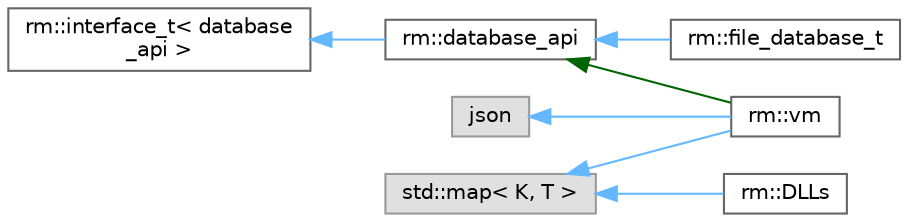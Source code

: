 digraph "Иерархия классов. Графический вид."
{
 // LATEX_PDF_SIZE
  bgcolor="transparent";
  edge [fontname=Helvetica,fontsize=10,labelfontname=Helvetica,labelfontsize=10];
  node [fontname=Helvetica,fontsize=10,shape=box,height=0.2,width=0.4];
  rankdir="LR";
  Node0 [id="Node000000",label="rm::interface_t\< database\l_api \>",height=0.2,width=0.4,color="grey40", fillcolor="white", style="filled",URL="$classrm_1_1interface__t.html",tooltip=" "];
  Node0 -> Node1 [id="edge5_Node000000_Node000001",dir="back",color="steelblue1",style="solid",tooltip=" "];
  Node1 [id="Node000001",label="rm::database_api",height=0.2,width=0.4,color="grey40", fillcolor="white", style="filled",URL="$classrm_1_1database__api.html",tooltip="Абстрактный интерфейс для работы с сущностями базы данных через JSON."];
  Node1 -> Node2 [id="edge6_Node000001_Node000002",dir="back",color="steelblue1",style="solid",tooltip=" "];
  Node2 [id="Node000002",label="rm::file_database_t",height=0.2,width=0.4,color="grey40", fillcolor="white", style="filled",URL="$classrm_1_1file__database__t.html",tooltip="Реализация файловой базы данных для хранения сущностей в формате JSON."];
  Node1 -> Node3 [id="edge7_Node000001_Node000003",dir="back",color="darkgreen",style="solid",tooltip=" "];
  Node3 [id="Node000003",label="rm::vm",height=0.2,width=0.4,color="grey40", fillcolor="white", style="filled",URL="$classrm_1_1vm.html",tooltip="Виртуальная машина для выполнения отношений (сущностей), представленных в формате JSON."];
  Node4 [id="Node000004",label="json",height=0.2,width=0.4,color="grey60", fillcolor="#E0E0E0", style="filled",tooltip=" "];
  Node4 -> Node3 [id="edge8_Node000004_Node000003",dir="back",color="steelblue1",style="solid",tooltip=" "];
  Node5 [id="Node000005",label="std::map\< K, T \>",height=0.2,width=0.4,color="grey60", fillcolor="#E0E0E0", style="filled",tooltip=" "];
  Node5 -> Node6 [id="edge9_Node000005_Node000006",dir="back",color="steelblue1",style="solid",tooltip=" "];
  Node6 [id="Node000006",label="rm::DLLs",height=0.2,width=0.4,color="grey40", fillcolor="white", style="filled",URL="$classrm_1_1_d_l_ls.html",tooltip="Менеджер загрузки и управления DLL-библиотеками для расширения функционала RVM."];
  Node5 -> Node3 [id="edge10_Node000005_Node000003",dir="back",color="steelblue1",style="solid",tooltip=" "];
}
